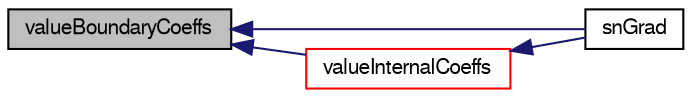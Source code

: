 digraph "valueBoundaryCoeffs"
{
  bgcolor="transparent";
  edge [fontname="FreeSans",fontsize="10",labelfontname="FreeSans",labelfontsize="10"];
  node [fontname="FreeSans",fontsize="10",shape=record];
  rankdir="LR";
  Node251 [label="valueBoundaryCoeffs",height=0.2,width=0.4,color="black", fillcolor="grey75", style="filled", fontcolor="black"];
  Node251 -> Node252 [dir="back",color="midnightblue",fontsize="10",style="solid",fontname="FreeSans"];
  Node252 [label="snGrad",height=0.2,width=0.4,color="black",URL="$a21982.html#a55db17a8a73495ae1c04e4b2af71c4a9",tooltip="Return gradient at boundary. "];
  Node251 -> Node253 [dir="back",color="midnightblue",fontsize="10",style="solid",fontname="FreeSans"];
  Node253 [label="valueInternalCoeffs",height=0.2,width=0.4,color="red",URL="$a21982.html#a2b42863403587b404576ca43b676433e",tooltip="Return the matrix diagonal coefficients corresponding to the. "];
  Node253 -> Node252 [dir="back",color="midnightblue",fontsize="10",style="solid",fontname="FreeSans"];
}
